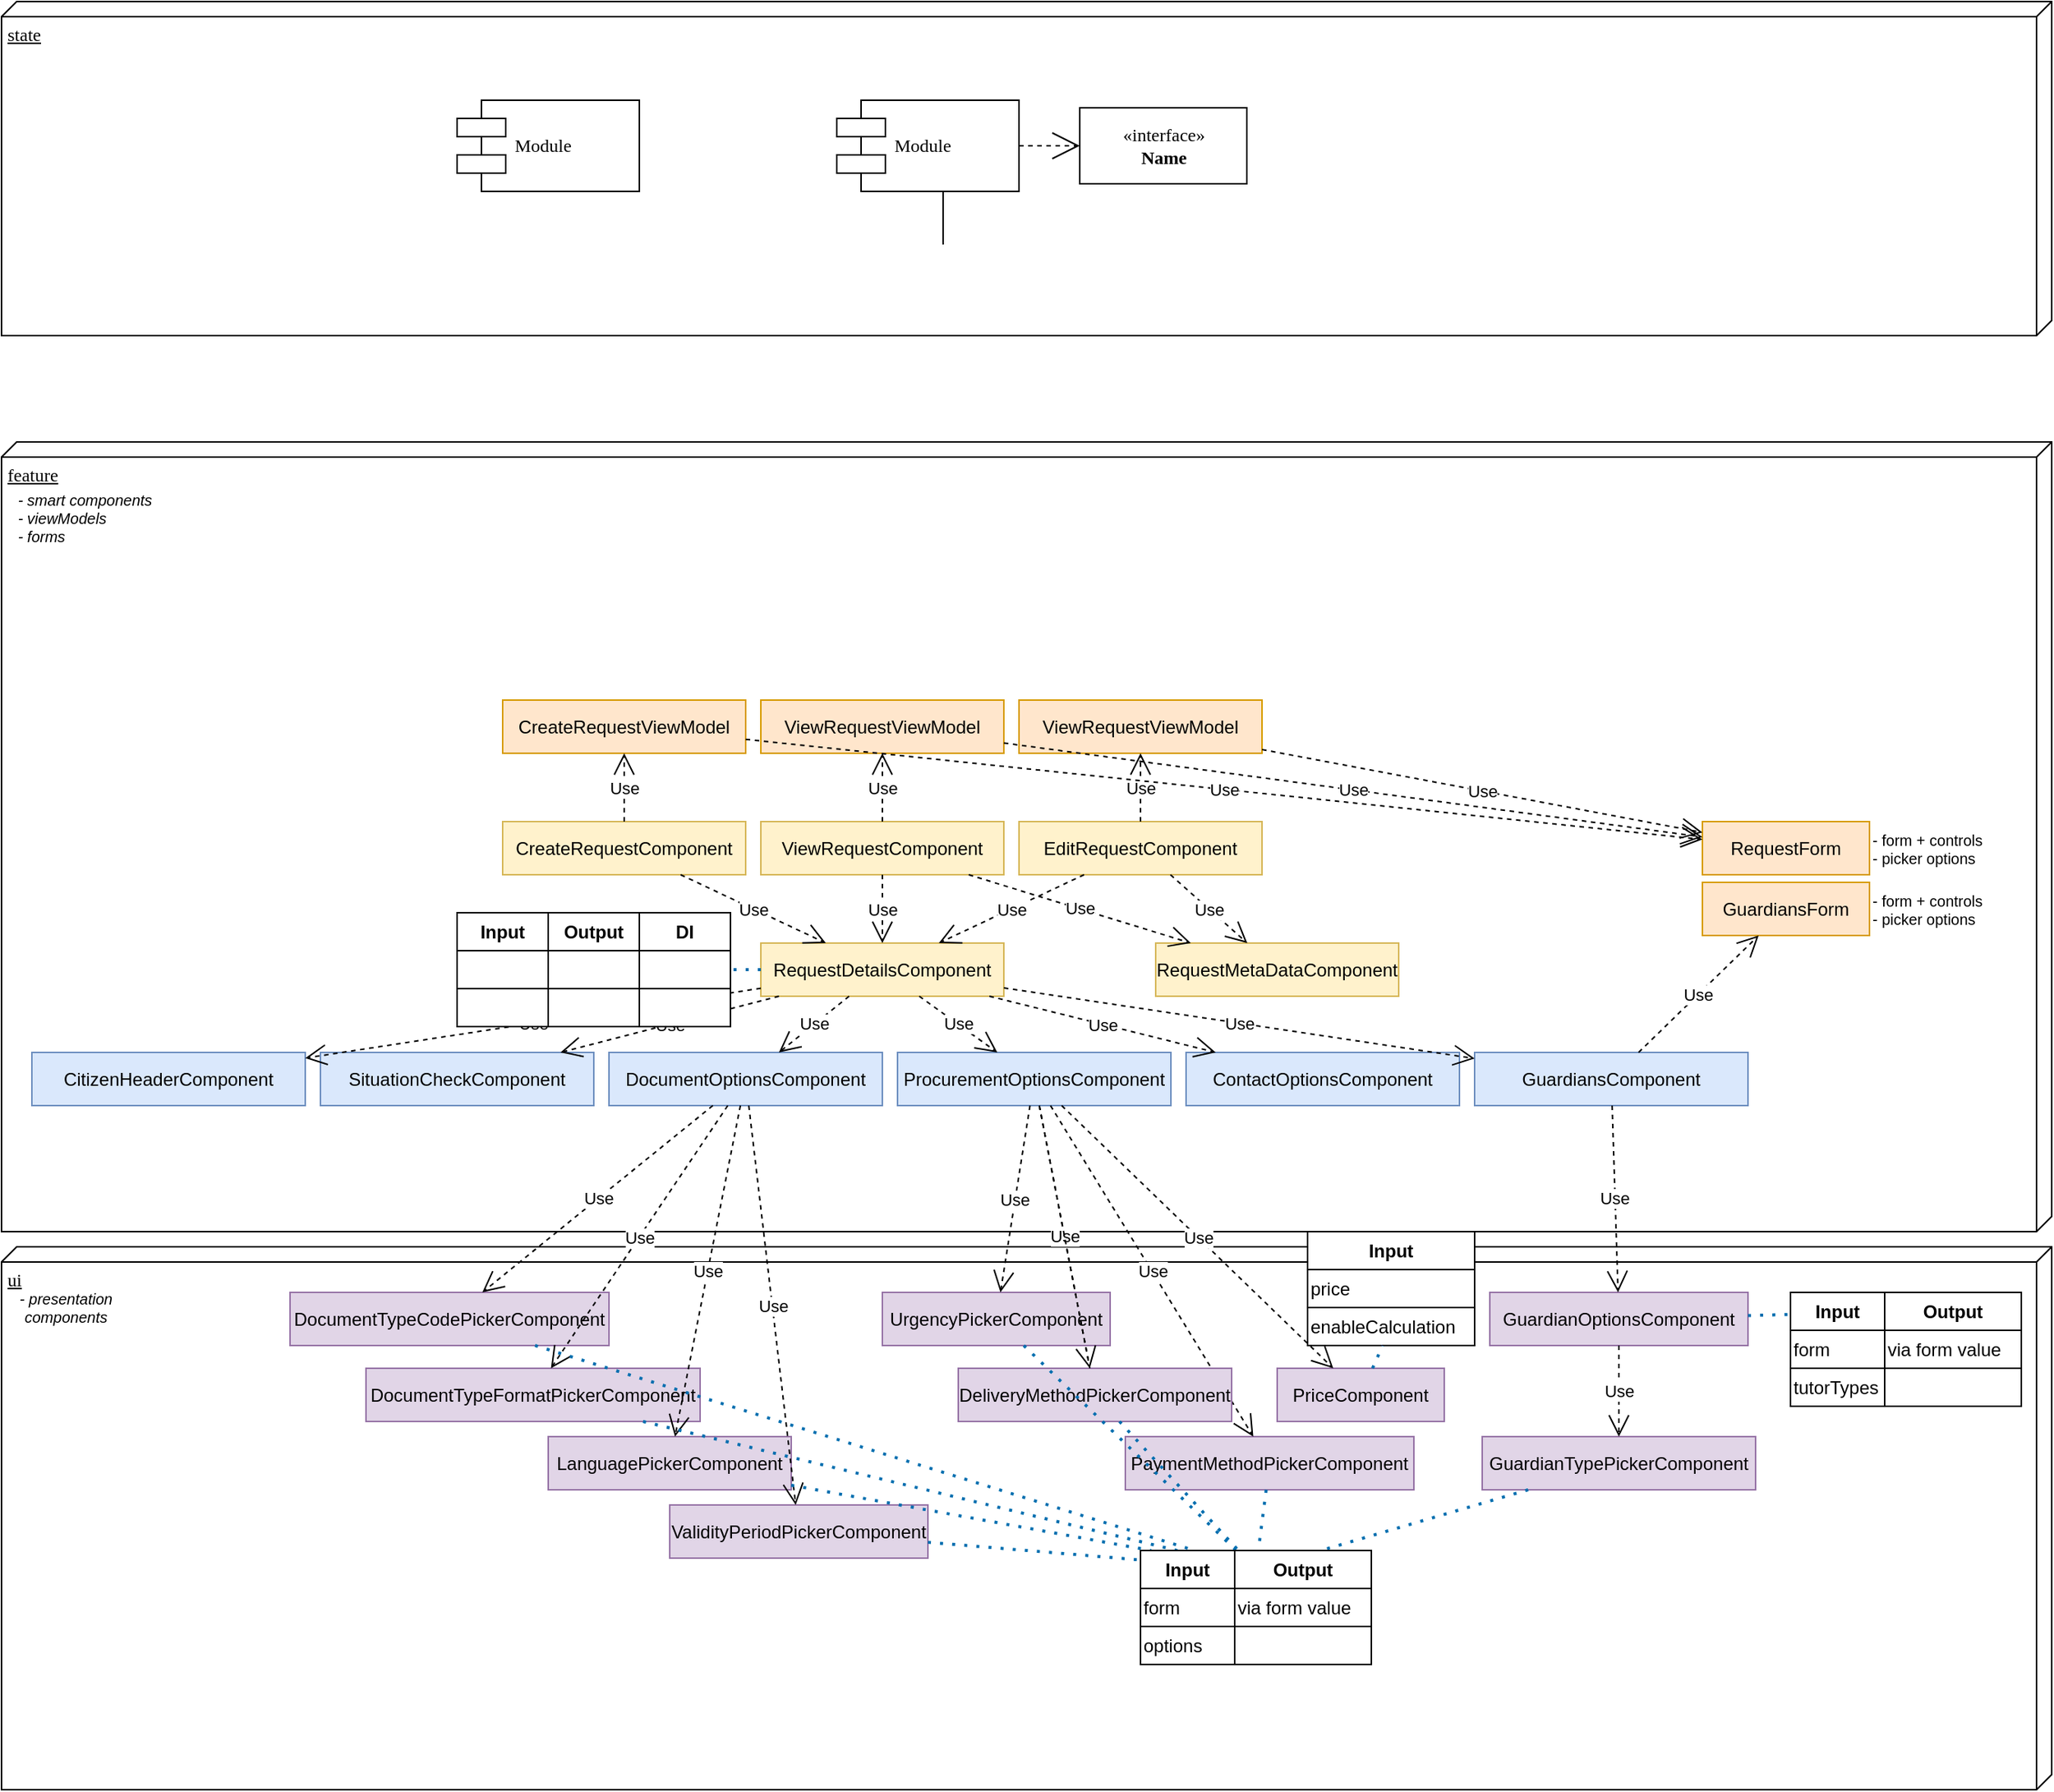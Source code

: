 <mxfile version="14.9.2" type="github">
  <diagram name="Page-1" id="5f0bae14-7c28-e335-631c-24af17079c00">
    <mxGraphModel dx="1256" dy="698" grid="1" gridSize="10" guides="1" tooltips="1" connect="1" arrows="1" fold="1" page="1" pageScale="1" pageWidth="2336" pageHeight="1654" math="0" shadow="0">
      <root>
        <mxCell id="0" />
        <mxCell id="ubqGKMywYjZhbIVF9M0V-85" value="Application Layers" style="" parent="0" />
        <mxCell id="39150e848f15840c-2" value="feature" style="verticalAlign=top;align=left;spacingTop=8;spacingLeft=2;spacingRight=12;shape=cube;size=10;direction=south;fontStyle=4;html=1;shadow=0;comic=0;labelBackgroundColor=none;strokeWidth=1;fontFamily=Verdana;fontSize=12;" parent="ubqGKMywYjZhbIVF9M0V-85" vertex="1">
          <mxGeometry x="10" y="360" width="1350" height="520" as="geometry" />
        </mxCell>
        <mxCell id="ubqGKMywYjZhbIVF9M0V-32" value="ui" style="verticalAlign=top;align=left;spacingTop=8;spacingLeft=2;spacingRight=12;shape=cube;size=10;direction=south;fontStyle=4;html=1;shadow=0;comic=0;labelBackgroundColor=none;strokeWidth=1;fontFamily=Verdana;fontSize=12;" vertex="1" parent="ubqGKMywYjZhbIVF9M0V-85">
          <mxGeometry x="10" y="890" width="1350" height="357.5" as="geometry" />
        </mxCell>
        <mxCell id="39150e848f15840c-1" value="state" style="verticalAlign=top;align=left;spacingTop=8;spacingLeft=2;spacingRight=12;shape=cube;size=10;direction=south;fontStyle=4;html=1;shadow=0;comic=0;labelBackgroundColor=none;strokeWidth=1;fontFamily=Verdana;fontSize=12;" parent="ubqGKMywYjZhbIVF9M0V-85" vertex="1">
          <mxGeometry x="10" y="70" width="1350" height="220" as="geometry" />
        </mxCell>
        <mxCell id="ubqGKMywYjZhbIVF9M0V-116" value="- smart components&lt;br&gt;&lt;div style=&quot;text-align: left&quot;&gt;&lt;span&gt;- viewModels&lt;/span&gt;&lt;/div&gt;&lt;div style=&quot;text-align: left&quot;&gt;&lt;span&gt;- forms&lt;/span&gt;&lt;/div&gt;" style="text;html=1;strokeColor=none;fillColor=none;align=center;verticalAlign=middle;whiteSpace=wrap;rounded=0;labelBackgroundColor=none;sketch=0;fontSize=10;fontStyle=2" vertex="1" parent="ubqGKMywYjZhbIVF9M0V-85">
          <mxGeometry x="10" y="400" width="110" height="20" as="geometry" />
        </mxCell>
        <mxCell id="ubqGKMywYjZhbIVF9M0V-114" value="- presentation components" style="text;html=1;strokeColor=none;fillColor=none;align=center;verticalAlign=middle;whiteSpace=wrap;rounded=0;labelBackgroundColor=none;sketch=0;fontSize=10;fontStyle=2" vertex="1" parent="ubqGKMywYjZhbIVF9M0V-85">
          <mxGeometry x="10" y="920" width="85" height="20" as="geometry" />
        </mxCell>
        <mxCell id="1" value="Classes" parent="0" />
        <mxCell id="39150e848f15840c-5" value="Module" style="shape=component;align=left;spacingLeft=36;shadow=0;comic=0;labelBackgroundColor=none;strokeWidth=1;fontFamily=Verdana;fontSize=12;html=1;" parent="1" vertex="1">
          <mxGeometry x="310" y="135" width="120" height="60" as="geometry" />
        </mxCell>
        <mxCell id="39150e848f15840c-7" value="Module" style="shape=component;align=left;spacingLeft=36;shadow=0;comic=0;labelBackgroundColor=none;strokeWidth=1;fontFamily=Verdana;fontSize=12;html=1;" parent="1" vertex="1">
          <mxGeometry x="560" y="135" width="120" height="60" as="geometry" />
        </mxCell>
        <mxCell id="39150e848f15840c-8" value="&amp;laquo;interface&amp;raquo;&lt;br&gt;&lt;b&gt;Name&lt;/b&gt;" style="html=1;shadow=0;comic=0;labelBackgroundColor=none;strokeWidth=1;fontFamily=Verdana;fontSize=12;align=center;" parent="1" vertex="1">
          <mxGeometry x="720" y="140" width="110" height="50" as="geometry" />
        </mxCell>
        <mxCell id="39150e848f15840c-13" style="edgeStyle=elbowEdgeStyle;html=1;labelBackgroundColor=none;startArrow=none;startFill=0;startSize=8;endArrow=none;endFill=0;endSize=16;fontFamily=Verdana;fontSize=12;" parent="1" target="39150e848f15840c-7" edge="1">
          <mxGeometry relative="1" as="geometry">
            <mxPoint x="630" y="230" as="sourcePoint" />
          </mxGeometry>
        </mxCell>
        <mxCell id="39150e848f15840c-16" style="edgeStyle=orthogonalEdgeStyle;html=1;dashed=1;labelBackgroundColor=none;startArrow=none;startFill=0;startSize=8;endArrow=open;endFill=0;endSize=16;fontFamily=Verdana;fontSize=12;" parent="1" source="39150e848f15840c-7" target="39150e848f15840c-8" edge="1">
          <mxGeometry relative="1" as="geometry" />
        </mxCell>
        <mxCell id="ubqGKMywYjZhbIVF9M0V-12" value="RequestDetailsComponent" style="rounded=0;whiteSpace=wrap;html=1;sketch=0;fillColor=#fff2cc;strokeColor=#d6b656;" vertex="1" parent="1">
          <mxGeometry x="510" y="690" width="160" height="35" as="geometry" />
        </mxCell>
        <mxCell id="ubqGKMywYjZhbIVF9M0V-13" value="DocumentOptionsComponent" style="rounded=0;whiteSpace=wrap;html=1;sketch=0;fillColor=#dae8fc;strokeColor=#6c8ebf;" vertex="1" parent="1">
          <mxGeometry x="410" y="762" width="180" height="35" as="geometry" />
        </mxCell>
        <mxCell id="ubqGKMywYjZhbIVF9M0V-14" value="SituationCheckComponent" style="rounded=0;whiteSpace=wrap;html=1;sketch=0;fillColor=#dae8fc;strokeColor=#6c8ebf;" vertex="1" parent="1">
          <mxGeometry x="220" y="762" width="180" height="35" as="geometry" />
        </mxCell>
        <mxCell id="ubqGKMywYjZhbIVF9M0V-15" value="Use" style="endArrow=open;endSize=12;dashed=1;html=1;" edge="1" parent="1" source="ubqGKMywYjZhbIVF9M0V-12" target="ubqGKMywYjZhbIVF9M0V-14">
          <mxGeometry width="160" relative="1" as="geometry">
            <mxPoint x="120" y="790" as="sourcePoint" />
            <mxPoint x="280" y="790" as="targetPoint" />
          </mxGeometry>
        </mxCell>
        <mxCell id="ubqGKMywYjZhbIVF9M0V-16" value="Use" style="endArrow=open;endSize=12;dashed=1;html=1;" edge="1" parent="1" source="ubqGKMywYjZhbIVF9M0V-12" target="ubqGKMywYjZhbIVF9M0V-13">
          <mxGeometry width="160" relative="1" as="geometry">
            <mxPoint x="90" y="660" as="sourcePoint" />
            <mxPoint x="210" y="750" as="targetPoint" />
          </mxGeometry>
        </mxCell>
        <mxCell id="ubqGKMywYjZhbIVF9M0V-17" value="ProcurementOptionsComponent" style="rounded=0;whiteSpace=wrap;html=1;sketch=0;fillColor=#dae8fc;strokeColor=#6c8ebf;" vertex="1" parent="1">
          <mxGeometry x="600" y="762" width="180" height="35" as="geometry" />
        </mxCell>
        <mxCell id="ubqGKMywYjZhbIVF9M0V-18" value="Use" style="endArrow=open;endSize=12;dashed=1;html=1;" edge="1" parent="1" source="ubqGKMywYjZhbIVF9M0V-12" target="ubqGKMywYjZhbIVF9M0V-17">
          <mxGeometry width="160" relative="1" as="geometry">
            <mxPoint x="100" y="670" as="sourcePoint" />
            <mxPoint x="170" y="737.5" as="targetPoint" />
          </mxGeometry>
        </mxCell>
        <mxCell id="ubqGKMywYjZhbIVF9M0V-19" value="CitizenHeaderComponent" style="rounded=0;whiteSpace=wrap;html=1;sketch=0;fillColor=#dae8fc;strokeColor=#6c8ebf;" vertex="1" parent="1">
          <mxGeometry x="30" y="762" width="180" height="35" as="geometry" />
        </mxCell>
        <mxCell id="ubqGKMywYjZhbIVF9M0V-20" value="Use" style="endArrow=open;endSize=12;dashed=1;html=1;" edge="1" parent="1" source="ubqGKMywYjZhbIVF9M0V-12" target="ubqGKMywYjZhbIVF9M0V-19">
          <mxGeometry width="160" relative="1" as="geometry">
            <mxPoint x="500" y="740" as="sourcePoint" />
            <mxPoint x="660" y="740" as="targetPoint" />
          </mxGeometry>
        </mxCell>
        <mxCell id="ubqGKMywYjZhbIVF9M0V-21" value="ContactOptionsComponent" style="rounded=0;whiteSpace=wrap;html=1;sketch=0;fillColor=#dae8fc;strokeColor=#6c8ebf;" vertex="1" parent="1">
          <mxGeometry x="790" y="762" width="180" height="35" as="geometry" />
        </mxCell>
        <mxCell id="ubqGKMywYjZhbIVF9M0V-22" value="Use" style="endArrow=open;endSize=12;dashed=1;html=1;" edge="1" parent="1" source="ubqGKMywYjZhbIVF9M0V-12" target="ubqGKMywYjZhbIVF9M0V-21">
          <mxGeometry width="160" relative="1" as="geometry">
            <mxPoint x="50" y="810" as="sourcePoint" />
            <mxPoint x="210" y="810" as="targetPoint" />
          </mxGeometry>
        </mxCell>
        <mxCell id="ubqGKMywYjZhbIVF9M0V-23" value="GuardiansComponent" style="rounded=0;whiteSpace=wrap;html=1;sketch=0;fillColor=#dae8fc;strokeColor=#6c8ebf;" vertex="1" parent="1">
          <mxGeometry x="980" y="762" width="180" height="35" as="geometry" />
        </mxCell>
        <mxCell id="ubqGKMywYjZhbIVF9M0V-24" value="DocumentTypeCodePickerComponent" style="rounded=0;whiteSpace=wrap;html=1;sketch=0;fillColor=#e1d5e7;strokeColor=#9673a6;" vertex="1" parent="1">
          <mxGeometry x="200" y="920" width="210" height="35" as="geometry" />
        </mxCell>
        <mxCell id="ubqGKMywYjZhbIVF9M0V-25" value="DocumentTypeFormatPickerComponent" style="rounded=0;whiteSpace=wrap;html=1;sketch=0;fillColor=#e1d5e7;strokeColor=#9673a6;" vertex="1" parent="1">
          <mxGeometry x="250" y="970" width="220" height="35" as="geometry" />
        </mxCell>
        <mxCell id="ubqGKMywYjZhbIVF9M0V-26" value="LanguagePickerComponent" style="rounded=0;whiteSpace=wrap;html=1;sketch=0;fillColor=#e1d5e7;strokeColor=#9673a6;" vertex="1" parent="1">
          <mxGeometry x="370" y="1015" width="160" height="35" as="geometry" />
        </mxCell>
        <mxCell id="ubqGKMywYjZhbIVF9M0V-27" value="ValidityPeriodPickerComponent" style="rounded=0;whiteSpace=wrap;html=1;sketch=0;fillColor=#e1d5e7;strokeColor=#9673a6;" vertex="1" parent="1">
          <mxGeometry x="450" y="1060" width="170" height="35" as="geometry" />
        </mxCell>
        <mxCell id="ubqGKMywYjZhbIVF9M0V-28" value="Use" style="endArrow=open;endSize=12;dashed=1;html=1;" edge="1" parent="1" source="ubqGKMywYjZhbIVF9M0V-13" target="ubqGKMywYjZhbIVF9M0V-24">
          <mxGeometry width="160" relative="1" as="geometry">
            <mxPoint x="460" y="660" as="sourcePoint" />
            <mxPoint x="620" y="660" as="targetPoint" />
          </mxGeometry>
        </mxCell>
        <mxCell id="ubqGKMywYjZhbIVF9M0V-29" value="Use" style="endArrow=open;endSize=12;dashed=1;html=1;" edge="1" parent="1" source="ubqGKMywYjZhbIVF9M0V-13" target="ubqGKMywYjZhbIVF9M0V-25">
          <mxGeometry width="160" relative="1" as="geometry">
            <mxPoint x="400" y="750" as="sourcePoint" />
            <mxPoint x="530" y="750" as="targetPoint" />
          </mxGeometry>
        </mxCell>
        <mxCell id="ubqGKMywYjZhbIVF9M0V-30" value="Use" style="endArrow=open;endSize=12;dashed=1;html=1;" edge="1" parent="1" source="ubqGKMywYjZhbIVF9M0V-13" target="ubqGKMywYjZhbIVF9M0V-26">
          <mxGeometry width="160" relative="1" as="geometry">
            <mxPoint x="400" y="750" as="sourcePoint" />
            <mxPoint x="530" y="790" as="targetPoint" />
          </mxGeometry>
        </mxCell>
        <mxCell id="ubqGKMywYjZhbIVF9M0V-31" value="Use" style="endArrow=open;endSize=12;dashed=1;html=1;" edge="1" parent="1" source="ubqGKMywYjZhbIVF9M0V-13" target="ubqGKMywYjZhbIVF9M0V-27">
          <mxGeometry width="160" relative="1" as="geometry">
            <mxPoint x="400" y="750" as="sourcePoint" />
            <mxPoint x="530" y="830" as="targetPoint" />
          </mxGeometry>
        </mxCell>
        <mxCell id="ubqGKMywYjZhbIVF9M0V-33" value="Use" style="endArrow=open;endSize=12;dashed=1;html=1;" edge="1" parent="1" source="ubqGKMywYjZhbIVF9M0V-12" target="ubqGKMywYjZhbIVF9M0V-23">
          <mxGeometry width="160" relative="1" as="geometry">
            <mxPoint x="140" y="645" as="sourcePoint" />
            <mxPoint x="220" y="830" as="targetPoint" />
          </mxGeometry>
        </mxCell>
        <mxCell id="ubqGKMywYjZhbIVF9M0V-35" value="UrgencyPickerComponent" style="rounded=0;whiteSpace=wrap;html=1;sketch=0;fillColor=#e1d5e7;strokeColor=#9673a6;" vertex="1" parent="1">
          <mxGeometry x="590" y="920" width="150" height="35" as="geometry" />
        </mxCell>
        <mxCell id="ubqGKMywYjZhbIVF9M0V-36" value="PaymentMethodPickerComponent" style="rounded=0;whiteSpace=wrap;html=1;sketch=0;fillColor=#e1d5e7;strokeColor=#9673a6;" vertex="1" parent="1">
          <mxGeometry x="750" y="1015" width="190" height="35" as="geometry" />
        </mxCell>
        <mxCell id="ubqGKMywYjZhbIVF9M0V-37" value="PriceComponent" style="rounded=0;whiteSpace=wrap;html=1;sketch=0;fillColor=#e1d5e7;strokeColor=#9673a6;" vertex="1" parent="1">
          <mxGeometry x="850" y="970" width="110" height="35" as="geometry" />
        </mxCell>
        <mxCell id="ubqGKMywYjZhbIVF9M0V-38" value="Use" style="endArrow=open;endSize=12;dashed=1;html=1;" edge="1" parent="1" source="ubqGKMywYjZhbIVF9M0V-17" target="ubqGKMywYjZhbIVF9M0V-37">
          <mxGeometry width="160" relative="1" as="geometry">
            <mxPoint x="410" y="711.25" as="sourcePoint" />
            <mxPoint x="500" y="987.5" as="targetPoint" />
          </mxGeometry>
        </mxCell>
        <mxCell id="ubqGKMywYjZhbIVF9M0V-39" value="Use" style="endArrow=open;endSize=12;dashed=1;html=1;startArrow=none;" edge="1" parent="1" source="ubqGKMywYjZhbIVF9M0V-17" target="ubqGKMywYjZhbIVF9M0V-36">
          <mxGeometry width="160" relative="1" as="geometry">
            <mxPoint x="420" y="721.25" as="sourcePoint" />
            <mxPoint x="510" y="997.5" as="targetPoint" />
          </mxGeometry>
        </mxCell>
        <mxCell id="ubqGKMywYjZhbIVF9M0V-40" value="Use" style="endArrow=open;endSize=12;dashed=1;html=1;" edge="1" parent="1" source="ubqGKMywYjZhbIVF9M0V-17" target="ubqGKMywYjZhbIVF9M0V-34">
          <mxGeometry width="160" relative="1" as="geometry">
            <mxPoint x="430" y="731.25" as="sourcePoint" />
            <mxPoint x="520" y="1007.5" as="targetPoint" />
          </mxGeometry>
        </mxCell>
        <mxCell id="ubqGKMywYjZhbIVF9M0V-41" value="Use" style="endArrow=open;endSize=12;dashed=1;html=1;" edge="1" parent="1" source="ubqGKMywYjZhbIVF9M0V-17" target="ubqGKMywYjZhbIVF9M0V-35">
          <mxGeometry width="160" relative="1" as="geometry">
            <mxPoint x="440" y="741.25" as="sourcePoint" />
            <mxPoint x="530" y="1017.5" as="targetPoint" />
          </mxGeometry>
        </mxCell>
        <mxCell id="ubqGKMywYjZhbIVF9M0V-42" value="GuardianOptionsComponent" style="rounded=0;whiteSpace=wrap;html=1;sketch=0;fillColor=#e1d5e7;strokeColor=#9673a6;" vertex="1" parent="1">
          <mxGeometry x="990" y="920" width="170" height="35" as="geometry" />
        </mxCell>
        <mxCell id="ubqGKMywYjZhbIVF9M0V-43" value="Use" style="endArrow=open;endSize=12;dashed=1;html=1;" edge="1" parent="1" source="ubqGKMywYjZhbIVF9M0V-23" target="ubqGKMywYjZhbIVF9M0V-42">
          <mxGeometry width="160" relative="1" as="geometry">
            <mxPoint x="410" y="721.25" as="sourcePoint" />
            <mxPoint x="870" y="957.5" as="targetPoint" />
          </mxGeometry>
        </mxCell>
        <mxCell id="ubqGKMywYjZhbIVF9M0V-49" value="CreateRequestViewModel" style="rounded=0;whiteSpace=wrap;html=1;sketch=0;fillColor=#ffe6cc;strokeColor=#d79b00;" vertex="1" parent="1">
          <mxGeometry x="340" y="530" width="160" height="35" as="geometry" />
        </mxCell>
        <mxCell id="ubqGKMywYjZhbIVF9M0V-34" value="DeliveryMethodPickerComponent" style="rounded=0;whiteSpace=wrap;html=1;sketch=0;fillColor=#e1d5e7;strokeColor=#9673a6;" vertex="1" parent="1">
          <mxGeometry x="640" y="970" width="180" height="35" as="geometry" />
        </mxCell>
        <mxCell id="ubqGKMywYjZhbIVF9M0V-51" value="" style="endArrow=none;endSize=12;dashed=1;html=1;" edge="1" parent="1" source="ubqGKMywYjZhbIVF9M0V-17" target="ubqGKMywYjZhbIVF9M0V-34">
          <mxGeometry width="160" relative="1" as="geometry">
            <mxPoint x="710.111" y="827" as="sourcePoint" />
            <mxPoint x="954.889" y="1040" as="targetPoint" />
          </mxGeometry>
        </mxCell>
        <mxCell id="ubqGKMywYjZhbIVF9M0V-52" value="GuardianTypePickerComponent" style="rounded=0;whiteSpace=wrap;html=1;sketch=0;fillColor=#e1d5e7;strokeColor=#9673a6;" vertex="1" parent="1">
          <mxGeometry x="985" y="1015" width="180" height="35" as="geometry" />
        </mxCell>
        <mxCell id="ubqGKMywYjZhbIVF9M0V-53" value="Use" style="endArrow=open;endSize=12;dashed=1;html=1;" edge="1" parent="1" source="ubqGKMywYjZhbIVF9M0V-42" target="ubqGKMywYjZhbIVF9M0V-52">
          <mxGeometry width="160" relative="1" as="geometry">
            <mxPoint x="1080" y="837" as="sourcePoint" />
            <mxPoint x="1080" y="870" as="targetPoint" />
          </mxGeometry>
        </mxCell>
        <mxCell id="ubqGKMywYjZhbIVF9M0V-54" value="CreateRequestComponent" style="rounded=0;whiteSpace=wrap;html=1;sketch=0;fillColor=#fff2cc;strokeColor=#d6b656;" vertex="1" parent="1">
          <mxGeometry x="340" y="610" width="160" height="35" as="geometry" />
        </mxCell>
        <mxCell id="ubqGKMywYjZhbIVF9M0V-55" value="Use" style="endArrow=open;endSize=12;dashed=1;html=1;" edge="1" parent="1" source="ubqGKMywYjZhbIVF9M0V-54" target="ubqGKMywYjZhbIVF9M0V-12">
          <mxGeometry width="160" relative="1" as="geometry">
            <mxPoint x="541.148" y="715" as="sourcePoint" />
            <mxPoint x="198.852" y="802" as="targetPoint" />
          </mxGeometry>
        </mxCell>
        <mxCell id="ubqGKMywYjZhbIVF9M0V-56" value="Use" style="endArrow=open;endSize=12;dashed=1;html=1;" edge="1" parent="1" source="ubqGKMywYjZhbIVF9M0V-54" target="ubqGKMywYjZhbIVF9M0V-49">
          <mxGeometry width="160" relative="1" as="geometry">
            <mxPoint x="360" y="660" as="sourcePoint" />
            <mxPoint x="530" y="687.1" as="targetPoint" />
          </mxGeometry>
        </mxCell>
        <mxCell id="ubqGKMywYjZhbIVF9M0V-57" value="ViewRequestComponent" style="rounded=0;whiteSpace=wrap;html=1;sketch=0;fillColor=#fff2cc;strokeColor=#d6b656;" vertex="1" parent="1">
          <mxGeometry x="510" y="610" width="160" height="35" as="geometry" />
        </mxCell>
        <mxCell id="ubqGKMywYjZhbIVF9M0V-58" value="Use" style="endArrow=open;endSize=12;dashed=1;html=1;" edge="1" parent="1" source="ubqGKMywYjZhbIVF9M0V-57" target="ubqGKMywYjZhbIVF9M0V-12">
          <mxGeometry width="160" relative="1" as="geometry">
            <mxPoint x="506.25" y="655" as="sourcePoint" />
            <mxPoint x="573.75" y="700" as="targetPoint" />
          </mxGeometry>
        </mxCell>
        <mxCell id="ubqGKMywYjZhbIVF9M0V-59" value="EditRequestComponent" style="rounded=0;whiteSpace=wrap;html=1;sketch=0;fillColor=#fff2cc;strokeColor=#d6b656;" vertex="1" parent="1">
          <mxGeometry x="680" y="610" width="160" height="35" as="geometry" />
        </mxCell>
        <mxCell id="ubqGKMywYjZhbIVF9M0V-60" value="Use" style="endArrow=open;endSize=12;dashed=1;html=1;" edge="1" parent="1" source="ubqGKMywYjZhbIVF9M0V-59" target="ubqGKMywYjZhbIVF9M0V-12">
          <mxGeometry width="160" relative="1" as="geometry">
            <mxPoint x="654.688" y="655" as="sourcePoint" />
            <mxPoint x="615.312" y="700" as="targetPoint" />
          </mxGeometry>
        </mxCell>
        <mxCell id="ubqGKMywYjZhbIVF9M0V-61" value="ViewRequestViewModel" style="rounded=0;whiteSpace=wrap;html=1;sketch=0;fillColor=#ffe6cc;strokeColor=#d79b00;" vertex="1" parent="1">
          <mxGeometry x="510" y="530" width="160" height="35" as="geometry" />
        </mxCell>
        <mxCell id="ubqGKMywYjZhbIVF9M0V-62" value="Use" style="endArrow=open;endSize=12;dashed=1;html=1;" edge="1" parent="1" source="ubqGKMywYjZhbIVF9M0V-57" target="ubqGKMywYjZhbIVF9M0V-61">
          <mxGeometry width="160" relative="1" as="geometry">
            <mxPoint x="430" y="620" as="sourcePoint" />
            <mxPoint x="430" y="575" as="targetPoint" />
          </mxGeometry>
        </mxCell>
        <mxCell id="ubqGKMywYjZhbIVF9M0V-63" value="ViewRequestViewModel" style="rounded=0;whiteSpace=wrap;html=1;sketch=0;fillColor=#ffe6cc;strokeColor=#d79b00;" vertex="1" parent="1">
          <mxGeometry x="680" y="530" width="160" height="35" as="geometry" />
        </mxCell>
        <mxCell id="ubqGKMywYjZhbIVF9M0V-64" value="Use" style="endArrow=open;endSize=12;dashed=1;html=1;" edge="1" parent="1" source="ubqGKMywYjZhbIVF9M0V-59" target="ubqGKMywYjZhbIVF9M0V-63">
          <mxGeometry width="160" relative="1" as="geometry">
            <mxPoint x="600" y="620" as="sourcePoint" />
            <mxPoint x="600" y="575" as="targetPoint" />
          </mxGeometry>
        </mxCell>
        <mxCell id="ubqGKMywYjZhbIVF9M0V-88" value="" style="group" vertex="1" connectable="0" parent="1">
          <mxGeometry x="1130" y="610" width="210" height="35" as="geometry" />
        </mxCell>
        <mxCell id="ubqGKMywYjZhbIVF9M0V-86" value="RequestForm" style="rounded=0;whiteSpace=wrap;html=1;sketch=0;fillColor=#ffe6cc;strokeColor=#d79b00;" vertex="1" parent="ubqGKMywYjZhbIVF9M0V-88">
          <mxGeometry width="110" height="35" as="geometry" />
        </mxCell>
        <mxCell id="ubqGKMywYjZhbIVF9M0V-87" value="- form + controls&lt;br&gt;- picker options" style="text;html=1;strokeColor=none;fillColor=none;align=left;verticalAlign=middle;whiteSpace=wrap;rounded=0;labelBackgroundColor=none;sketch=0;fontSize=10;" vertex="1" parent="ubqGKMywYjZhbIVF9M0V-88">
          <mxGeometry x="110" y="7.5" width="100" height="20" as="geometry" />
        </mxCell>
        <mxCell id="ubqGKMywYjZhbIVF9M0V-89" value="Use" style="endArrow=open;endSize=12;dashed=1;html=1;" edge="1" parent="1" source="ubqGKMywYjZhbIVF9M0V-63" target="ubqGKMywYjZhbIVF9M0V-86">
          <mxGeometry width="160" relative="1" as="geometry">
            <mxPoint x="770" y="620" as="sourcePoint" />
            <mxPoint x="770" y="575" as="targetPoint" />
          </mxGeometry>
        </mxCell>
        <mxCell id="ubqGKMywYjZhbIVF9M0V-90" value="Use" style="endArrow=open;endSize=12;dashed=1;html=1;" edge="1" parent="1" source="ubqGKMywYjZhbIVF9M0V-61" target="ubqGKMywYjZhbIVF9M0V-86">
          <mxGeometry width="160" relative="1" as="geometry">
            <mxPoint x="829.792" y="575" as="sourcePoint" />
            <mxPoint x="920" y="601.402" as="targetPoint" />
          </mxGeometry>
        </mxCell>
        <mxCell id="ubqGKMywYjZhbIVF9M0V-91" value="Use" style="endArrow=open;endSize=12;dashed=1;html=1;" edge="1" parent="1" source="ubqGKMywYjZhbIVF9M0V-49" target="ubqGKMywYjZhbIVF9M0V-86">
          <mxGeometry width="160" relative="1" as="geometry">
            <mxPoint x="680" y="570.3" as="sourcePoint" />
            <mxPoint x="920" y="608.7" as="targetPoint" />
          </mxGeometry>
        </mxCell>
        <mxCell id="ubqGKMywYjZhbIVF9M0V-92" value="RequestMetaDataComponent" style="rounded=0;whiteSpace=wrap;html=1;sketch=0;fillColor=#fff2cc;strokeColor=#d6b656;" vertex="1" parent="1">
          <mxGeometry x="770" y="690" width="160" height="35" as="geometry" />
        </mxCell>
        <mxCell id="ubqGKMywYjZhbIVF9M0V-93" value="Use" style="endArrow=open;endSize=12;dashed=1;html=1;" edge="1" parent="1" source="ubqGKMywYjZhbIVF9M0V-59" target="ubqGKMywYjZhbIVF9M0V-92">
          <mxGeometry width="160" relative="1" as="geometry">
            <mxPoint x="732.812" y="655" as="sourcePoint" />
            <mxPoint x="637.188" y="700" as="targetPoint" />
          </mxGeometry>
        </mxCell>
        <mxCell id="ubqGKMywYjZhbIVF9M0V-94" value="Use" style="endArrow=open;endSize=12;dashed=1;html=1;" edge="1" parent="1" source="ubqGKMywYjZhbIVF9M0V-57" target="ubqGKMywYjZhbIVF9M0V-92">
          <mxGeometry width="160" relative="1" as="geometry">
            <mxPoint x="780.938" y="655" as="sourcePoint" />
            <mxPoint x="809.062" y="700" as="targetPoint" />
          </mxGeometry>
        </mxCell>
        <mxCell id="ubqGKMywYjZhbIVF9M0V-95" value="" style="group" vertex="1" connectable="0" parent="1">
          <mxGeometry x="1130" y="650" width="210" height="35" as="geometry" />
        </mxCell>
        <mxCell id="ubqGKMywYjZhbIVF9M0V-96" value="GuardiansForm" style="rounded=0;whiteSpace=wrap;html=1;sketch=0;fillColor=#ffe6cc;strokeColor=#d79b00;" vertex="1" parent="ubqGKMywYjZhbIVF9M0V-95">
          <mxGeometry width="110" height="35" as="geometry" />
        </mxCell>
        <mxCell id="ubqGKMywYjZhbIVF9M0V-97" value="- form + controls&lt;br&gt;- picker options" style="text;html=1;strokeColor=none;fillColor=none;align=left;verticalAlign=middle;whiteSpace=wrap;rounded=0;labelBackgroundColor=none;sketch=0;fontSize=10;" vertex="1" parent="ubqGKMywYjZhbIVF9M0V-95">
          <mxGeometry x="110" y="7.5" width="100" height="20" as="geometry" />
        </mxCell>
        <mxCell id="ubqGKMywYjZhbIVF9M0V-98" value="Use" style="endArrow=open;endSize=12;dashed=1;html=1;" edge="1" parent="1" source="ubqGKMywYjZhbIVF9M0V-23" target="ubqGKMywYjZhbIVF9M0V-96">
          <mxGeometry width="160" relative="1" as="geometry">
            <mxPoint x="850" y="572.559" as="sourcePoint" />
            <mxPoint x="1140" y="627.147" as="targetPoint" />
          </mxGeometry>
        </mxCell>
        <mxCell id="ubqGKMywYjZhbIVF9M0V-84" value="Comments" parent="0" />
        <mxCell id="ubqGKMywYjZhbIVF9M0V-67" value="" style="shape=table;html=1;whiteSpace=wrap;startSize=0;container=1;collapsible=0;childLayout=tableLayout;rounded=0;sketch=0;fontSize=10;" vertex="1" parent="ubqGKMywYjZhbIVF9M0V-84">
          <mxGeometry x="310" y="670" width="180" height="75" as="geometry" />
        </mxCell>
        <mxCell id="ubqGKMywYjZhbIVF9M0V-68" value="" style="shape=partialRectangle;html=1;whiteSpace=wrap;collapsible=0;dropTarget=0;pointerEvents=0;fillColor=none;top=0;left=0;bottom=0;right=0;points=[[0,0.5],[1,0.5]];portConstraint=eastwest;" vertex="1" parent="ubqGKMywYjZhbIVF9M0V-67">
          <mxGeometry width="180" height="25" as="geometry" />
        </mxCell>
        <mxCell id="ubqGKMywYjZhbIVF9M0V-69" value="Input" style="shape=partialRectangle;html=1;whiteSpace=wrap;connectable=0;fillColor=none;top=0;left=0;bottom=0;right=0;overflow=hidden;labelBackgroundColor=#ffffff;fontStyle=1" vertex="1" parent="ubqGKMywYjZhbIVF9M0V-68">
          <mxGeometry width="60" height="25" as="geometry" />
        </mxCell>
        <mxCell id="ubqGKMywYjZhbIVF9M0V-70" value="Output" style="shape=partialRectangle;html=1;whiteSpace=wrap;connectable=0;fillColor=none;top=0;left=0;bottom=0;right=0;overflow=hidden;fontStyle=1" vertex="1" parent="ubqGKMywYjZhbIVF9M0V-68">
          <mxGeometry x="60" width="60" height="25" as="geometry" />
        </mxCell>
        <mxCell id="ubqGKMywYjZhbIVF9M0V-80" value="DI" style="shape=partialRectangle;html=1;whiteSpace=wrap;connectable=0;fillColor=none;top=0;left=0;bottom=0;right=0;overflow=hidden;fontStyle=1" vertex="1" parent="ubqGKMywYjZhbIVF9M0V-68">
          <mxGeometry x="120" width="60" height="25" as="geometry" />
        </mxCell>
        <mxCell id="ubqGKMywYjZhbIVF9M0V-72" value="" style="shape=partialRectangle;html=1;whiteSpace=wrap;collapsible=0;dropTarget=0;pointerEvents=0;fillColor=none;top=0;left=0;bottom=0;right=0;points=[[0,0.5],[1,0.5]];portConstraint=eastwest;" vertex="1" parent="ubqGKMywYjZhbIVF9M0V-67">
          <mxGeometry y="25" width="180" height="25" as="geometry" />
        </mxCell>
        <mxCell id="ubqGKMywYjZhbIVF9M0V-73" value="" style="shape=partialRectangle;html=1;whiteSpace=wrap;connectable=0;fillColor=none;top=0;left=0;bottom=0;right=0;overflow=hidden;" vertex="1" parent="ubqGKMywYjZhbIVF9M0V-72">
          <mxGeometry width="60" height="25" as="geometry" />
        </mxCell>
        <mxCell id="ubqGKMywYjZhbIVF9M0V-74" value="" style="shape=partialRectangle;html=1;whiteSpace=wrap;connectable=0;fillColor=none;top=0;left=0;bottom=0;right=0;overflow=hidden;" vertex="1" parent="ubqGKMywYjZhbIVF9M0V-72">
          <mxGeometry x="60" width="60" height="25" as="geometry" />
        </mxCell>
        <mxCell id="ubqGKMywYjZhbIVF9M0V-81" style="shape=partialRectangle;html=1;whiteSpace=wrap;connectable=0;fillColor=none;top=0;left=0;bottom=0;right=0;overflow=hidden;" vertex="1" parent="ubqGKMywYjZhbIVF9M0V-72">
          <mxGeometry x="120" width="60" height="25" as="geometry" />
        </mxCell>
        <mxCell id="ubqGKMywYjZhbIVF9M0V-76" value="" style="shape=partialRectangle;html=1;whiteSpace=wrap;collapsible=0;dropTarget=0;pointerEvents=0;fillColor=none;top=0;left=0;bottom=0;right=0;points=[[0,0.5],[1,0.5]];portConstraint=eastwest;" vertex="1" parent="ubqGKMywYjZhbIVF9M0V-67">
          <mxGeometry y="50" width="180" height="25" as="geometry" />
        </mxCell>
        <mxCell id="ubqGKMywYjZhbIVF9M0V-77" value="" style="shape=partialRectangle;html=1;whiteSpace=wrap;connectable=0;fillColor=none;top=0;left=0;bottom=0;right=0;overflow=hidden;" vertex="1" parent="ubqGKMywYjZhbIVF9M0V-76">
          <mxGeometry width="60" height="25" as="geometry" />
        </mxCell>
        <mxCell id="ubqGKMywYjZhbIVF9M0V-78" value="" style="shape=partialRectangle;html=1;whiteSpace=wrap;connectable=0;fillColor=none;top=0;left=0;bottom=0;right=0;overflow=hidden;" vertex="1" parent="ubqGKMywYjZhbIVF9M0V-76">
          <mxGeometry x="60" width="60" height="25" as="geometry" />
        </mxCell>
        <mxCell id="ubqGKMywYjZhbIVF9M0V-82" style="shape=partialRectangle;html=1;whiteSpace=wrap;connectable=0;fillColor=none;top=0;left=0;bottom=0;right=0;overflow=hidden;" vertex="1" parent="ubqGKMywYjZhbIVF9M0V-76">
          <mxGeometry x="120" width="60" height="25" as="geometry" />
        </mxCell>
        <mxCell id="ubqGKMywYjZhbIVF9M0V-83" value="" style="endArrow=none;dashed=1;html=1;dashPattern=1 3;strokeWidth=2;fontSize=10;labelBorderColor=#000000;fillColor=#1ba1e2;strokeColor=#006EAF;" edge="1" parent="ubqGKMywYjZhbIVF9M0V-84" source="ubqGKMywYjZhbIVF9M0V-12" target="ubqGKMywYjZhbIVF9M0V-72">
          <mxGeometry width="50" height="50" relative="1" as="geometry">
            <mxPoint x="540" y="670" as="sourcePoint" />
            <mxPoint x="590" y="620" as="targetPoint" />
          </mxGeometry>
        </mxCell>
        <mxCell id="ubqGKMywYjZhbIVF9M0V-99" value="" style="shape=table;html=1;whiteSpace=wrap;startSize=0;container=1;collapsible=0;childLayout=tableLayout;rounded=0;sketch=0;fontSize=10;" vertex="1" parent="ubqGKMywYjZhbIVF9M0V-84">
          <mxGeometry x="1188" y="920" width="152" height="75" as="geometry" />
        </mxCell>
        <mxCell id="ubqGKMywYjZhbIVF9M0V-100" value="" style="shape=partialRectangle;html=1;whiteSpace=wrap;collapsible=0;dropTarget=0;pointerEvents=0;fillColor=none;top=0;left=0;bottom=0;right=0;points=[[0,0.5],[1,0.5]];portConstraint=eastwest;" vertex="1" parent="ubqGKMywYjZhbIVF9M0V-99">
          <mxGeometry width="152" height="25" as="geometry" />
        </mxCell>
        <mxCell id="ubqGKMywYjZhbIVF9M0V-101" value="Input" style="shape=partialRectangle;html=1;whiteSpace=wrap;connectable=0;fillColor=none;top=0;left=0;bottom=0;right=0;overflow=hidden;labelBackgroundColor=#ffffff;fontStyle=1" vertex="1" parent="ubqGKMywYjZhbIVF9M0V-100">
          <mxGeometry width="62" height="25" as="geometry" />
        </mxCell>
        <mxCell id="ubqGKMywYjZhbIVF9M0V-102" value="Output" style="shape=partialRectangle;html=1;whiteSpace=wrap;connectable=0;fillColor=none;top=0;left=0;bottom=0;right=0;overflow=hidden;fontStyle=1" vertex="1" parent="ubqGKMywYjZhbIVF9M0V-100">
          <mxGeometry x="62" width="90" height="25" as="geometry" />
        </mxCell>
        <mxCell id="ubqGKMywYjZhbIVF9M0V-104" value="" style="shape=partialRectangle;html=1;whiteSpace=wrap;collapsible=0;dropTarget=0;pointerEvents=0;fillColor=none;top=0;left=0;bottom=0;right=0;points=[[0,0.5],[1,0.5]];portConstraint=eastwest;" vertex="1" parent="ubqGKMywYjZhbIVF9M0V-99">
          <mxGeometry y="25" width="152" height="25" as="geometry" />
        </mxCell>
        <mxCell id="ubqGKMywYjZhbIVF9M0V-105" value="form" style="shape=partialRectangle;html=1;whiteSpace=wrap;connectable=0;fillColor=none;top=0;left=0;bottom=0;right=0;overflow=hidden;align=left;" vertex="1" parent="ubqGKMywYjZhbIVF9M0V-104">
          <mxGeometry width="62" height="25" as="geometry" />
        </mxCell>
        <mxCell id="ubqGKMywYjZhbIVF9M0V-106" value="via form value" style="shape=partialRectangle;html=1;whiteSpace=wrap;connectable=0;fillColor=none;top=0;left=0;bottom=0;right=0;overflow=hidden;align=left;" vertex="1" parent="ubqGKMywYjZhbIVF9M0V-104">
          <mxGeometry x="62" width="90" height="25" as="geometry" />
        </mxCell>
        <mxCell id="ubqGKMywYjZhbIVF9M0V-108" value="" style="shape=partialRectangle;html=1;whiteSpace=wrap;collapsible=0;dropTarget=0;pointerEvents=0;fillColor=none;top=0;left=0;bottom=0;right=0;points=[[0,0.5],[1,0.5]];portConstraint=eastwest;" vertex="1" parent="ubqGKMywYjZhbIVF9M0V-99">
          <mxGeometry y="50" width="152" height="25" as="geometry" />
        </mxCell>
        <mxCell id="ubqGKMywYjZhbIVF9M0V-109" value="tutorTypes" style="shape=partialRectangle;html=1;whiteSpace=wrap;connectable=0;fillColor=none;top=0;left=0;bottom=0;right=0;overflow=hidden;align=left;" vertex="1" parent="ubqGKMywYjZhbIVF9M0V-108">
          <mxGeometry width="62" height="25" as="geometry" />
        </mxCell>
        <mxCell id="ubqGKMywYjZhbIVF9M0V-110" value="" style="shape=partialRectangle;html=1;whiteSpace=wrap;connectable=0;fillColor=none;top=0;left=0;bottom=0;right=0;overflow=hidden;" vertex="1" parent="ubqGKMywYjZhbIVF9M0V-108">
          <mxGeometry x="62" width="90" height="25" as="geometry" />
        </mxCell>
        <mxCell id="ubqGKMywYjZhbIVF9M0V-112" value="" style="endArrow=none;dashed=1;html=1;dashPattern=1 3;strokeWidth=2;fontSize=10;labelBorderColor=#000000;fillColor=#1ba1e2;strokeColor=#006EAF;" edge="1" parent="ubqGKMywYjZhbIVF9M0V-84" source="ubqGKMywYjZhbIVF9M0V-42" target="ubqGKMywYjZhbIVF9M0V-100">
          <mxGeometry width="50" height="50" relative="1" as="geometry">
            <mxPoint x="680" y="717.5" as="sourcePoint" />
            <mxPoint x="690" y="717.5" as="targetPoint" />
          </mxGeometry>
        </mxCell>
        <mxCell id="ubqGKMywYjZhbIVF9M0V-131" value="" style="endArrow=none;dashed=1;html=1;dashPattern=1 3;strokeWidth=2;fontSize=10;labelBorderColor=#000000;fillColor=#1ba1e2;strokeColor=#006EAF;" edge="1" parent="ubqGKMywYjZhbIVF9M0V-84" source="ubqGKMywYjZhbIVF9M0V-27" target="ubqGKMywYjZhbIVF9M0V-118">
          <mxGeometry width="50" height="50" relative="1" as="geometry">
            <mxPoint x="684.776" y="965" as="sourcePoint" />
            <mxPoint x="749.017" y="1080" as="targetPoint" />
          </mxGeometry>
        </mxCell>
        <mxCell id="ubqGKMywYjZhbIVF9M0V-134" value="" style="endArrow=none;dashed=1;html=1;dashPattern=1 3;strokeWidth=2;fontSize=10;labelBorderColor=#000000;fillColor=#1ba1e2;strokeColor=#006EAF;" edge="1" parent="ubqGKMywYjZhbIVF9M0V-84" source="ubqGKMywYjZhbIVF9M0V-24" target="ubqGKMywYjZhbIVF9M0V-118">
          <mxGeometry width="50" height="50" relative="1" as="geometry">
            <mxPoint x="441.105" y="1015" as="sourcePoint" />
            <mxPoint x="705.211" y="1080" as="targetPoint" />
          </mxGeometry>
        </mxCell>
        <mxCell id="ubqGKMywYjZhbIVF9M0V-133" value="" style="endArrow=none;dashed=1;html=1;dashPattern=1 3;strokeWidth=2;fontSize=10;labelBorderColor=#000000;fillColor=#1ba1e2;strokeColor=#006EAF;" edge="1" parent="ubqGKMywYjZhbIVF9M0V-84" source="ubqGKMywYjZhbIVF9M0V-25" target="ubqGKMywYjZhbIVF9M0V-118">
          <mxGeometry width="50" height="50" relative="1" as="geometry">
            <mxPoint x="540" y="1056.014" as="sourcePoint" />
            <mxPoint x="682.0" y="1080" as="targetPoint" />
          </mxGeometry>
        </mxCell>
        <mxCell id="ubqGKMywYjZhbIVF9M0V-132" value="" style="endArrow=none;dashed=1;html=1;dashPattern=1 3;strokeWidth=2;fontSize=10;labelBorderColor=#000000;fillColor=#1ba1e2;strokeColor=#006EAF;" edge="1" parent="ubqGKMywYjZhbIVF9M0V-84" source="ubqGKMywYjZhbIVF9M0V-26" target="ubqGKMywYjZhbIVF9M0V-118">
          <mxGeometry width="50" height="50" relative="1" as="geometry">
            <mxPoint x="630" y="1089.514" as="sourcePoint" />
            <mxPoint x="680" y="1090.699" as="targetPoint" />
          </mxGeometry>
        </mxCell>
        <mxCell id="ubqGKMywYjZhbIVF9M0V-128" value="" style="endArrow=none;dashed=1;html=1;dashPattern=1 3;strokeWidth=2;fontSize=10;labelBorderColor=#000000;fillColor=#1ba1e2;strokeColor=#006EAF;" edge="1" parent="ubqGKMywYjZhbIVF9M0V-84" source="ubqGKMywYjZhbIVF9M0V-34" target="ubqGKMywYjZhbIVF9M0V-118">
          <mxGeometry width="50" height="50" relative="1" as="geometry">
            <mxPoint x="684.776" y="965" as="sourcePoint" />
            <mxPoint x="749.017" y="1080" as="targetPoint" />
          </mxGeometry>
        </mxCell>
        <mxCell id="ubqGKMywYjZhbIVF9M0V-127" value="" style="endArrow=none;dashed=1;html=1;dashPattern=1 3;strokeWidth=2;fontSize=10;labelBorderColor=#000000;fillColor=#1ba1e2;strokeColor=#006EAF;" edge="1" parent="ubqGKMywYjZhbIVF9M0V-84" target="ubqGKMywYjZhbIVF9M0V-118" source="ubqGKMywYjZhbIVF9M0V-35">
          <mxGeometry width="50" height="50" relative="1" as="geometry">
            <mxPoint x="1170" y="945.251" as="sourcePoint" />
            <mxPoint x="700" y="727.5" as="targetPoint" />
          </mxGeometry>
        </mxCell>
        <mxCell id="ubqGKMywYjZhbIVF9M0V-129" value="" style="endArrow=none;dashed=1;html=1;dashPattern=1 3;strokeWidth=2;fontSize=10;labelBorderColor=#000000;fillColor=#1ba1e2;strokeColor=#006EAF;" edge="1" parent="ubqGKMywYjZhbIVF9M0V-84" source="ubqGKMywYjZhbIVF9M0V-36" target="ubqGKMywYjZhbIVF9M0V-118">
          <mxGeometry width="50" height="50" relative="1" as="geometry">
            <mxPoint x="742.947" y="1015" as="sourcePoint" />
            <mxPoint x="753.895" y="1080" as="targetPoint" />
          </mxGeometry>
        </mxCell>
        <mxCell id="ubqGKMywYjZhbIVF9M0V-130" value="" style="endArrow=none;dashed=1;html=1;dashPattern=1 3;strokeWidth=2;fontSize=10;labelBorderColor=#000000;fillColor=#1ba1e2;strokeColor=#006EAF;" edge="1" parent="ubqGKMywYjZhbIVF9M0V-84" source="ubqGKMywYjZhbIVF9M0V-52" target="ubqGKMywYjZhbIVF9M0V-118">
          <mxGeometry width="50" height="50" relative="1" as="geometry">
            <mxPoint x="820.35" y="1060" as="sourcePoint" />
            <mxPoint x="780.75" y="1080" as="targetPoint" />
          </mxGeometry>
        </mxCell>
        <mxCell id="ubqGKMywYjZhbIVF9M0V-117" value="" style="shape=table;html=1;whiteSpace=wrap;startSize=0;container=1;collapsible=0;childLayout=tableLayout;rounded=0;sketch=0;fontSize=10;" vertex="1" parent="ubqGKMywYjZhbIVF9M0V-84">
          <mxGeometry x="760" y="1090" width="152" height="75" as="geometry" />
        </mxCell>
        <mxCell id="ubqGKMywYjZhbIVF9M0V-118" value="" style="shape=partialRectangle;html=1;whiteSpace=wrap;collapsible=0;dropTarget=0;pointerEvents=0;fillColor=none;top=0;left=0;bottom=0;right=0;points=[[0,0.5],[1,0.5]];portConstraint=eastwest;" vertex="1" parent="ubqGKMywYjZhbIVF9M0V-117">
          <mxGeometry width="152" height="25" as="geometry" />
        </mxCell>
        <mxCell id="ubqGKMywYjZhbIVF9M0V-119" value="Input" style="shape=partialRectangle;html=1;whiteSpace=wrap;connectable=0;fillColor=none;top=0;left=0;bottom=0;right=0;overflow=hidden;labelBackgroundColor=#ffffff;fontStyle=1" vertex="1" parent="ubqGKMywYjZhbIVF9M0V-118">
          <mxGeometry width="62" height="25" as="geometry" />
        </mxCell>
        <mxCell id="ubqGKMywYjZhbIVF9M0V-120" value="Output" style="shape=partialRectangle;html=1;whiteSpace=wrap;connectable=0;fillColor=none;top=0;left=0;bottom=0;right=0;overflow=hidden;fontStyle=1" vertex="1" parent="ubqGKMywYjZhbIVF9M0V-118">
          <mxGeometry x="62" width="90" height="25" as="geometry" />
        </mxCell>
        <mxCell id="ubqGKMywYjZhbIVF9M0V-121" value="" style="shape=partialRectangle;html=1;whiteSpace=wrap;collapsible=0;dropTarget=0;pointerEvents=0;fillColor=none;top=0;left=0;bottom=0;right=0;points=[[0,0.5],[1,0.5]];portConstraint=eastwest;" vertex="1" parent="ubqGKMywYjZhbIVF9M0V-117">
          <mxGeometry y="25" width="152" height="25" as="geometry" />
        </mxCell>
        <mxCell id="ubqGKMywYjZhbIVF9M0V-122" value="form" style="shape=partialRectangle;html=1;whiteSpace=wrap;connectable=0;fillColor=none;top=0;left=0;bottom=0;right=0;overflow=hidden;align=left;" vertex="1" parent="ubqGKMywYjZhbIVF9M0V-121">
          <mxGeometry width="62" height="25" as="geometry" />
        </mxCell>
        <mxCell id="ubqGKMywYjZhbIVF9M0V-123" value="via form value" style="shape=partialRectangle;html=1;whiteSpace=wrap;connectable=0;fillColor=none;top=0;left=0;bottom=0;right=0;overflow=hidden;align=left;" vertex="1" parent="ubqGKMywYjZhbIVF9M0V-121">
          <mxGeometry x="62" width="90" height="25" as="geometry" />
        </mxCell>
        <mxCell id="ubqGKMywYjZhbIVF9M0V-124" value="" style="shape=partialRectangle;html=1;whiteSpace=wrap;collapsible=0;dropTarget=0;pointerEvents=0;fillColor=none;top=0;left=0;bottom=0;right=0;points=[[0,0.5],[1,0.5]];portConstraint=eastwest;" vertex="1" parent="ubqGKMywYjZhbIVF9M0V-117">
          <mxGeometry y="50" width="152" height="25" as="geometry" />
        </mxCell>
        <mxCell id="ubqGKMywYjZhbIVF9M0V-125" value="options" style="shape=partialRectangle;html=1;whiteSpace=wrap;connectable=0;fillColor=none;top=0;left=0;bottom=0;right=0;overflow=hidden;align=left;" vertex="1" parent="ubqGKMywYjZhbIVF9M0V-124">
          <mxGeometry width="62" height="25" as="geometry" />
        </mxCell>
        <mxCell id="ubqGKMywYjZhbIVF9M0V-126" value="" style="shape=partialRectangle;html=1;whiteSpace=wrap;connectable=0;fillColor=none;top=0;left=0;bottom=0;right=0;overflow=hidden;" vertex="1" parent="ubqGKMywYjZhbIVF9M0V-124">
          <mxGeometry x="62" width="90" height="25" as="geometry" />
        </mxCell>
        <mxCell id="ubqGKMywYjZhbIVF9M0V-135" value="" style="shape=table;html=1;whiteSpace=wrap;startSize=0;container=1;collapsible=0;childLayout=tableLayout;rounded=0;sketch=0;fontSize=10;" vertex="1" parent="ubqGKMywYjZhbIVF9M0V-84">
          <mxGeometry x="870" y="880" width="110" height="75" as="geometry" />
        </mxCell>
        <mxCell id="ubqGKMywYjZhbIVF9M0V-136" value="" style="shape=partialRectangle;html=1;whiteSpace=wrap;collapsible=0;dropTarget=0;pointerEvents=0;fillColor=none;top=0;left=0;bottom=0;right=0;points=[[0,0.5],[1,0.5]];portConstraint=eastwest;" vertex="1" parent="ubqGKMywYjZhbIVF9M0V-135">
          <mxGeometry width="110" height="25" as="geometry" />
        </mxCell>
        <mxCell id="ubqGKMywYjZhbIVF9M0V-137" value="Input" style="shape=partialRectangle;html=1;whiteSpace=wrap;connectable=0;fillColor=none;top=0;left=0;bottom=0;right=0;overflow=hidden;labelBackgroundColor=#ffffff;fontStyle=1" vertex="1" parent="ubqGKMywYjZhbIVF9M0V-136">
          <mxGeometry width="110" height="25" as="geometry" />
        </mxCell>
        <mxCell id="ubqGKMywYjZhbIVF9M0V-139" value="" style="shape=partialRectangle;html=1;whiteSpace=wrap;collapsible=0;dropTarget=0;pointerEvents=0;fillColor=none;top=0;left=0;bottom=0;right=0;points=[[0,0.5],[1,0.5]];portConstraint=eastwest;" vertex="1" parent="ubqGKMywYjZhbIVF9M0V-135">
          <mxGeometry y="25" width="110" height="25" as="geometry" />
        </mxCell>
        <mxCell id="ubqGKMywYjZhbIVF9M0V-140" value="price" style="shape=partialRectangle;html=1;whiteSpace=wrap;connectable=0;fillColor=none;top=0;left=0;bottom=0;right=0;overflow=hidden;align=left;" vertex="1" parent="ubqGKMywYjZhbIVF9M0V-139">
          <mxGeometry width="110" height="25" as="geometry" />
        </mxCell>
        <mxCell id="ubqGKMywYjZhbIVF9M0V-142" value="" style="shape=partialRectangle;html=1;whiteSpace=wrap;collapsible=0;dropTarget=0;pointerEvents=0;fillColor=none;top=0;left=0;bottom=0;right=0;points=[[0,0.5],[1,0.5]];portConstraint=eastwest;" vertex="1" parent="ubqGKMywYjZhbIVF9M0V-135">
          <mxGeometry y="50" width="110" height="25" as="geometry" />
        </mxCell>
        <mxCell id="ubqGKMywYjZhbIVF9M0V-143" value="enableCalculation" style="shape=partialRectangle;html=1;whiteSpace=wrap;connectable=0;fillColor=none;top=0;left=0;bottom=0;right=0;overflow=hidden;align=left;" vertex="1" parent="ubqGKMywYjZhbIVF9M0V-142">
          <mxGeometry width="110" height="25" as="geometry" />
        </mxCell>
        <mxCell id="ubqGKMywYjZhbIVF9M0V-145" value="" style="endArrow=none;dashed=1;html=1;dashPattern=1 3;strokeWidth=2;fontSize=10;labelBorderColor=#000000;fillColor=#1ba1e2;strokeColor=#006EAF;" edge="1" parent="ubqGKMywYjZhbIVF9M0V-84" source="ubqGKMywYjZhbIVF9M0V-37" target="ubqGKMywYjZhbIVF9M0V-142">
          <mxGeometry width="50" height="50" relative="1" as="geometry">
            <mxPoint x="1025.25" y="1060" as="sourcePoint" />
            <mxPoint x="906" y="940" as="targetPoint" />
          </mxGeometry>
        </mxCell>
      </root>
    </mxGraphModel>
  </diagram>
</mxfile>
